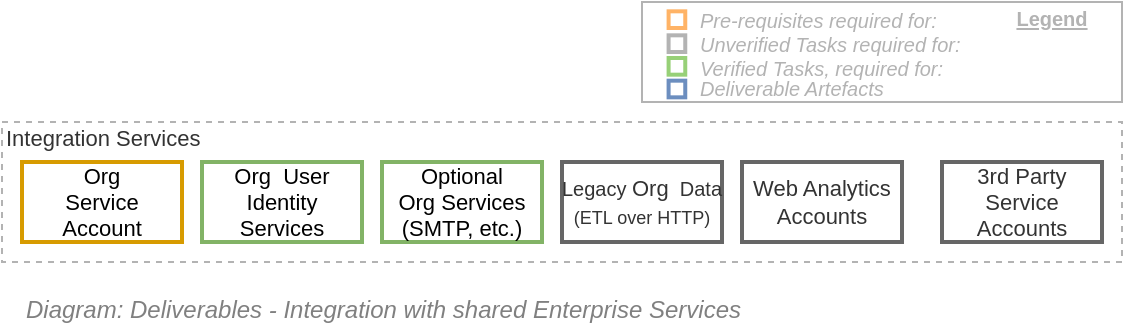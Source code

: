 <mxfile version="17.5.0" type="google"><diagram id="D6Mj8PhFqeDSEZLrXWaQ" name="Enterprise Integration"><mxGraphModel grid="1" page="1" gridSize="10" guides="1" tooltips="1" connect="1" arrows="1" fold="1" pageScale="1" pageWidth="827" pageHeight="1169" math="0" shadow="0"><root><mxCell id="Z9K34XU8ixOwpn1mWKXb-0"/><mxCell id="Z9K34XU8ixOwpn1mWKXb-1" value="Diagram" parent="Z9K34XU8ixOwpn1mWKXb-0"/><mxCell id="Z9K34XU8ixOwpn1mWKXb-2" value="Integration Services" style="rounded=0;whiteSpace=wrap;html=1;shadow=0;glass=0;comic=0;strokeColor=#B3B3B3;fillColor=none;fontSize=11;align=left;fontColor=#333333;recursiveResize=0;container=1;collapsible=0;verticalAlign=top;spacing=2;spacingTop=-5;dashed=1;" vertex="1" parent="Z9K34XU8ixOwpn1mWKXb-1"><mxGeometry x="120" y="220" width="560" height="70" as="geometry"/></mxCell><mxCell id="Z9K34XU8ixOwpn1mWKXb-3" value="3rd Party Service Accounts" style="rounded=0;whiteSpace=wrap;html=1;shadow=0;glass=0;comic=0;strokeColor=#666666;fontSize=11;align=center;recursiveResize=0;container=1;collapsible=0;fontColor=#333333;fillColor=none;strokeWidth=2;" vertex="1" parent="Z9K34XU8ixOwpn1mWKXb-2"><mxGeometry x="470" y="20" width="80" height="40" as="geometry"/></mxCell><mxCell id="Z9K34XU8ixOwpn1mWKXb-4" value="&lt;span style=&quot;text-align: left&quot;&gt;Org&lt;/span&gt;&lt;br&gt;Service Account" style="rounded=0;whiteSpace=wrap;html=1;shadow=0;glass=0;comic=0;strokeColor=#d79b00;fontSize=11;align=center;recursiveResize=0;container=1;collapsible=0;strokeWidth=2;fillColor=none;" vertex="1" parent="Z9K34XU8ixOwpn1mWKXb-2"><mxGeometry x="10" y="20" width="80" height="40" as="geometry"/></mxCell><mxCell id="Z9K34XU8ixOwpn1mWKXb-6" value="&lt;span style=&quot;text-align: left&quot;&gt;Optional Org&lt;/span&gt;&amp;nbsp;Services &lt;br style=&quot;font-size: 11px&quot;&gt;(SMTP, etc.)" style="rounded=0;whiteSpace=wrap;html=1;shadow=0;glass=0;comic=0;strokeColor=#82b366;fontSize=11;align=center;recursiveResize=0;container=1;collapsible=0;strokeWidth=2;fillColor=none;" vertex="1" parent="Z9K34XU8ixOwpn1mWKXb-2"><mxGeometry x="190" y="20" width="80" height="40" as="geometry"/></mxCell><mxCell id="Z9K34XU8ixOwpn1mWKXb-7" value="&lt;font style=&quot;font-size: 10px&quot;&gt;Legacy&amp;nbsp;&lt;span style=&quot;font-size: 11px ; text-align: left&quot;&gt;Org&lt;/span&gt;&amp;nbsp;&amp;nbsp;Data &lt;/font&gt;&lt;br style=&quot;font-size: 11px&quot;&gt;&lt;font style=&quot;font-size: 9px&quot;&gt;(ETL over HTTP)&lt;/font&gt;" style="rounded=0;whiteSpace=wrap;html=1;shadow=0;glass=0;comic=0;strokeColor=#666666;fontSize=11;align=center;fontColor=#333333;recursiveResize=0;container=1;collapsible=0;fillColor=none;strokeWidth=2;" vertex="1" parent="Z9K34XU8ixOwpn1mWKXb-2"><mxGeometry x="280" y="20" width="80" height="40" as="geometry"/></mxCell><mxCell id="Z9K34XU8ixOwpn1mWKXb-9" value="Web Analytics&lt;br&gt;Accounts" style="rounded=0;whiteSpace=wrap;html=1;shadow=0;glass=0;comic=0;strokeColor=#666666;fontSize=11;align=center;recursiveResize=0;container=1;collapsible=0;fontColor=#333333;fillColor=none;strokeWidth=2;" vertex="1" parent="Z9K34XU8ixOwpn1mWKXb-2"><mxGeometry x="370" y="20" width="80" height="40" as="geometry"/></mxCell><mxCell id="Z9K34XU8ixOwpn1mWKXb-5" value="&lt;span style=&quot;text-align: left&quot;&gt;Org&lt;/span&gt;&amp;nbsp; User Identity Services" style="rounded=0;whiteSpace=wrap;html=1;shadow=0;glass=0;comic=0;strokeColor=#82b366;fontSize=11;align=center;recursiveResize=0;container=1;collapsible=0;strokeWidth=2;fillColor=none;" vertex="1" parent="Z9K34XU8ixOwpn1mWKXb-2"><mxGeometry x="100" y="20" width="80" height="40" as="geometry"/></mxCell><mxCell id="vwO_WxQbChBpAqQgLHM8-0" value="Legend" parent="Z9K34XU8ixOwpn1mWKXb-0"/><mxCell id="vwO_WxQbChBpAqQgLHM8-1" value="" style="rounded=0;whiteSpace=wrap;html=1;fontSize=10;align=left;container=1;collapsible=0;fontColor=#B3B3B3;strokeColor=#B3B3B3;" vertex="1" parent="vwO_WxQbChBpAqQgLHM8-0"><mxGeometry x="440" y="160" width="240" height="50" as="geometry"/></mxCell><mxCell id="vwO_WxQbChBpAqQgLHM8-2" value="" style="whiteSpace=wrap;html=1;aspect=fixed;fillColor=none;fontSize=10;align=left;fontStyle=2;strokeWidth=2;strokeColor=#FFB366;" vertex="1" parent="vwO_WxQbChBpAqQgLHM8-1"><mxGeometry x="13.294" y="4.667" width="8.333" height="8.333" as="geometry"/></mxCell><mxCell id="vwO_WxQbChBpAqQgLHM8-3" value="" style="whiteSpace=wrap;html=1;aspect=fixed;fillColor=none;fontSize=10;align=left;fontStyle=2;strokeWidth=2;strokeColor=#97D077;" vertex="1" parent="vwO_WxQbChBpAqQgLHM8-1"><mxGeometry x="13.294" y="28" width="8.333" height="8.333" as="geometry"/></mxCell><mxCell id="vwO_WxQbChBpAqQgLHM8-4" value="" style="whiteSpace=wrap;html=1;aspect=fixed;strokeColor=#6c8ebf;fontSize=10;align=left;fontStyle=2;strokeWidth=2;fillColor=none;" vertex="1" parent="vwO_WxQbChBpAqQgLHM8-1"><mxGeometry x="13.294" y="39.333" width="8.333" height="8.333" as="geometry"/></mxCell><mxCell id="vwO_WxQbChBpAqQgLHM8-5" value="Pre-requisites required for:" style="text;html=1;strokeColor=none;fillColor=none;align=left;verticalAlign=middle;whiteSpace=wrap;rounded=0;fontSize=10;fontStyle=2;fontColor=#B3B3B3;" vertex="1" parent="vwO_WxQbChBpAqQgLHM8-1"><mxGeometry x="26.595" y="4.667" width="213.405" height="8.333" as="geometry"/></mxCell><mxCell id="vwO_WxQbChBpAqQgLHM8-6" value="Verified Tasks, required for:" style="text;html=1;strokeColor=none;fillColor=none;align=left;verticalAlign=middle;whiteSpace=wrap;rounded=0;fontSize=10;fontStyle=2;fontColor=#B3B3B3;" vertex="1" parent="vwO_WxQbChBpAqQgLHM8-1"><mxGeometry x="26.59" y="30" width="213.41" height="6.33" as="geometry"/></mxCell><mxCell id="vwO_WxQbChBpAqQgLHM8-7" value="Deliverable Artefacts" style="text;html=1;strokeColor=none;fillColor=none;align=left;verticalAlign=middle;whiteSpace=wrap;rounded=0;fontSize=10;fontStyle=2;fontColor=#B3B3B3;" vertex="1" parent="vwO_WxQbChBpAqQgLHM8-1"><mxGeometry x="26.595" y="39.333" width="213.405" height="8.333" as="geometry"/></mxCell><mxCell id="vwO_WxQbChBpAqQgLHM8-8" value="Legend" style="text;html=1;strokeColor=none;fillColor=none;align=center;verticalAlign=middle;whiteSpace=wrap;rounded=0;fontSize=10;fontStyle=5;fontColor=#B3B3B3;" vertex="1" parent="vwO_WxQbChBpAqQgLHM8-1"><mxGeometry x="180" width="50" height="16.67" as="geometry"/></mxCell><mxCell id="vwO_WxQbChBpAqQgLHM8-9" value="" style="whiteSpace=wrap;html=1;aspect=fixed;fontSize=10;align=left;fontStyle=2;strokeWidth=2;fontColor=#333333;fillColor=none;strokeColor=#B3B3B3;" vertex="1" parent="vwO_WxQbChBpAqQgLHM8-1"><mxGeometry x="13.294" y="16.667" width="8.333" height="8.333" as="geometry"/></mxCell><mxCell id="vwO_WxQbChBpAqQgLHM8-10" value="Unverified Tasks required for:" style="text;html=1;strokeColor=none;fillColor=none;align=left;verticalAlign=middle;whiteSpace=wrap;rounded=0;fontSize=10;fontStyle=2;fontColor=#B3B3B3;" vertex="1" parent="vwO_WxQbChBpAqQgLHM8-1"><mxGeometry x="26.595" y="16.667" width="213.405" height="8.333" as="geometry"/></mxCell><mxCell id="sh5W4qoZarK9g3AOG2DM-0" value="Title/Diagram" parent="Z9K34XU8ixOwpn1mWKXb-0"/><mxCell id="ClB38niG1DYL4Up59Prk-1" value="&lt;font style=&quot;font-size: 12px&quot;&gt;Diagram: Deliverables - Integration with shared Enterprise Services&lt;br&gt;&lt;/font&gt;" style="text;strokeColor=none;fillColor=none;html=1;fontSize=24;fontStyle=2;verticalAlign=middle;align=left;shadow=0;glass=0;comic=0;opacity=30;fontColor=#808080;rounded=0;" vertex="1" parent="sh5W4qoZarK9g3AOG2DM-0"><mxGeometry x="130" y="300" width="520" height="20" as="geometry"/></mxCell></root></mxGraphModel></diagram></mxfile>